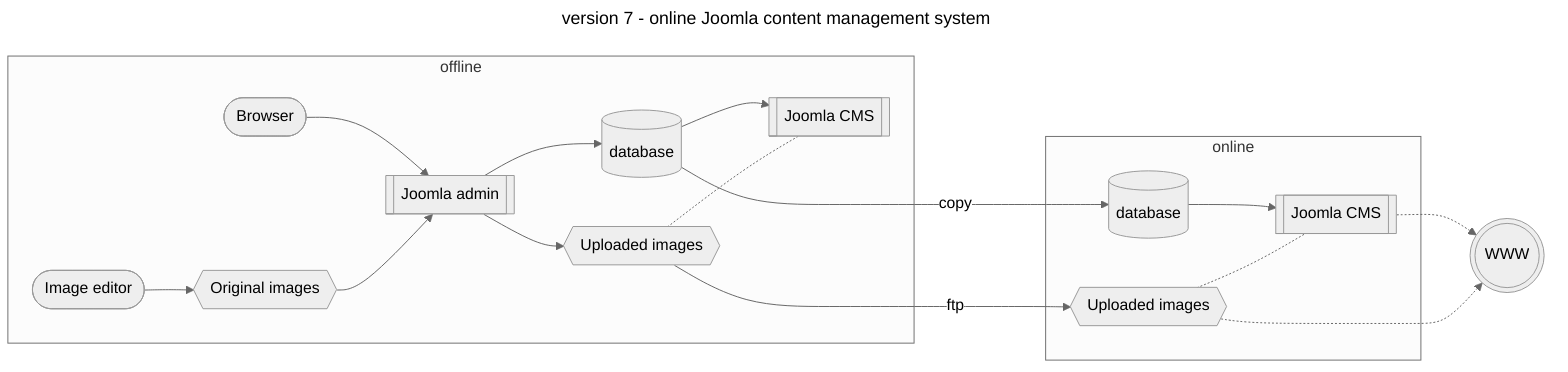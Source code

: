 ---
title: version 7 - online Joomla content management system
---

%%{ init: {'theme': 'neutral'} }%%
graph LR

subgraph offline
    editor[[Joomla admin]]
    offline_cms[[Joomla CMS]]
    offline_database[(database)]
    source{{Original images}}
    offline_images{{Uploaded images}}

    gimp([Image editor]) --> source
    adminbrowser([Browser]) --> editor
    source --> editor
    editor --> offline_database
    editor --> offline_images
    offline_database --> offline_cms
    offline_images -.- offline_cms
end

subgraph online
    online_database[(database)]
    online_images{{Uploaded images}}
    online_cms[[Joomla CMS]]
    online_database --> online_cms
    online_images -.- online_cms
end

offline_database ----> |copy| online_database
offline_images ----> |ftp| online_images

online_cms -.-> browser(((WWW)))
online_images -.-> browser